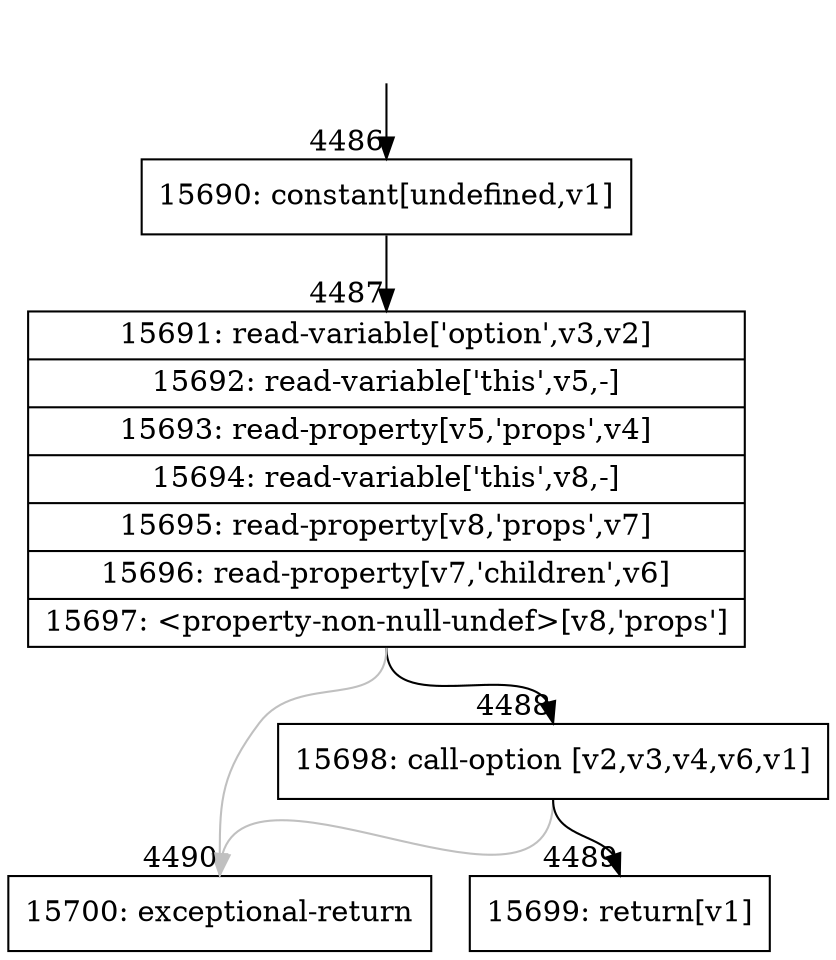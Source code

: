 digraph {
rankdir="TD"
BB_entry305[shape=none,label=""];
BB_entry305 -> BB4486 [tailport=s, headport=n, headlabel="    4486"]
BB4486 [shape=record label="{15690: constant[undefined,v1]}" ] 
BB4486 -> BB4487 [tailport=s, headport=n, headlabel="      4487"]
BB4487 [shape=record label="{15691: read-variable['option',v3,v2]|15692: read-variable['this',v5,-]|15693: read-property[v5,'props',v4]|15694: read-variable['this',v8,-]|15695: read-property[v8,'props',v7]|15696: read-property[v7,'children',v6]|15697: \<property-non-null-undef\>[v8,'props']}" ] 
BB4487 -> BB4488 [tailport=s, headport=n, headlabel="      4488"]
BB4487 -> BB4490 [tailport=s, headport=n, color=gray, headlabel="      4490"]
BB4488 [shape=record label="{15698: call-option [v2,v3,v4,v6,v1]}" ] 
BB4488 -> BB4489 [tailport=s, headport=n, headlabel="      4489"]
BB4488 -> BB4490 [tailport=s, headport=n, color=gray]
BB4489 [shape=record label="{15699: return[v1]}" ] 
BB4490 [shape=record label="{15700: exceptional-return}" ] 
//#$~ 8444
}
